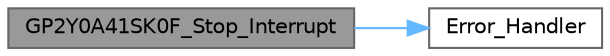 digraph "GP2Y0A41SK0F_Stop_Interrupt"
{
 // LATEX_PDF_SIZE
  bgcolor="transparent";
  edge [fontname=Helvetica,fontsize=10,labelfontname=Helvetica,labelfontsize=10];
  node [fontname=Helvetica,fontsize=10,shape=box,height=0.2,width=0.4];
  rankdir="LR";
  Node1 [id="Node000001",label="GP2Y0A41SK0F_Stop_Interrupt",height=0.2,width=0.4,color="gray40", fillcolor="grey60", style="filled", fontcolor="black",tooltip="Stop ADC conversion."];
  Node1 -> Node2 [id="edge2_Node000001_Node000002",color="steelblue1",style="solid",tooltip=" "];
  Node2 [id="Node000002",label="Error_Handler",height=0.2,width=0.4,color="grey40", fillcolor="white", style="filled",URL="$main_8c.html#a1730ffe1e560465665eb47d9264826f9",tooltip="This function is executed in case of error occurrence."];
}
